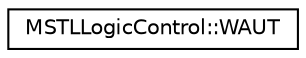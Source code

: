 digraph "Graphical Class Hierarchy"
{
  edge [fontname="Helvetica",fontsize="10",labelfontname="Helvetica",labelfontsize="10"];
  node [fontname="Helvetica",fontsize="10",shape=record];
  rankdir="LR";
  Node0 [label="MSTLLogicControl::WAUT",height=0.2,width=0.4,color="black", fillcolor="white", style="filled",URL="$d7/d7c/struct_m_s_t_l_logic_control_1_1_w_a_u_t.html",tooltip="A WAUT definition. "];
}
